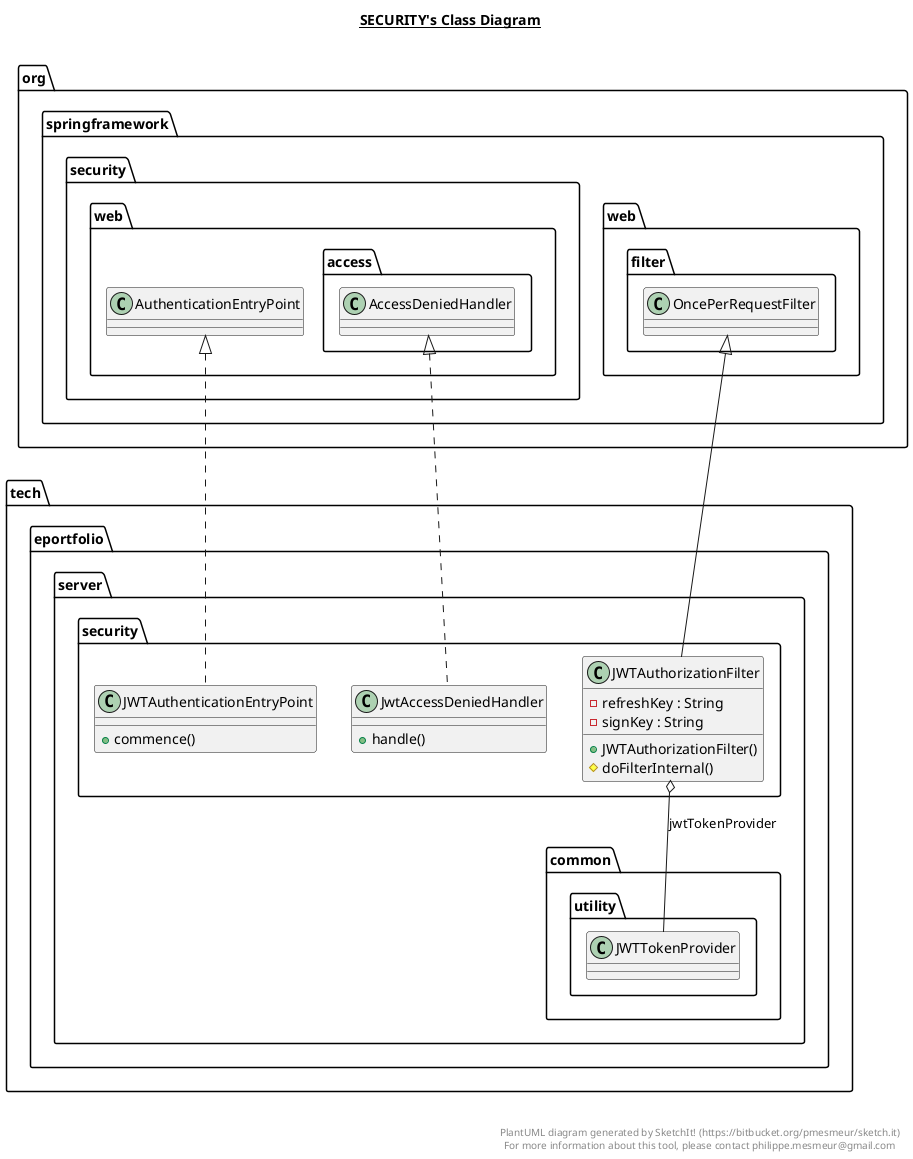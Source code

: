 @startuml

title __SECURITY's Class Diagram__\n

  namespace tech.eportfolio.server {
    namespace security {
      class tech.eportfolio.server.security.JWTAuthenticationEntryPoint {
          + commence()
      }
    }
  }
  

  namespace tech.eportfolio.server {
    namespace security {
      class tech.eportfolio.server.security.JWTAuthorizationFilter {
          - refreshKey : String
          - signKey : String
          + JWTAuthorizationFilter()
          # doFilterInternal()
      }
    }
  }
  

  namespace tech.eportfolio.server {
    namespace security {
      class tech.eportfolio.server.security.JwtAccessDeniedHandler {
          + handle()
      }
    }
  }
  

  tech.eportfolio.server.security.JWTAuthenticationEntryPoint .up.|> org.springframework.security.web.AuthenticationEntryPoint
  tech.eportfolio.server.security.JWTAuthorizationFilter -up-|> org.springframework.web.filter.OncePerRequestFilter
  tech.eportfolio.server.security.JWTAuthorizationFilter o-- tech.eportfolio.server.common.utility.JWTTokenProvider : jwtTokenProvider
  tech.eportfolio.server.security.JwtAccessDeniedHandler .up.|> org.springframework.security.web.access.AccessDeniedHandler


right footer


PlantUML diagram generated by SketchIt! (https://bitbucket.org/pmesmeur/sketch.it)
For more information about this tool, please contact philippe.mesmeur@gmail.com
endfooter

@enduml
